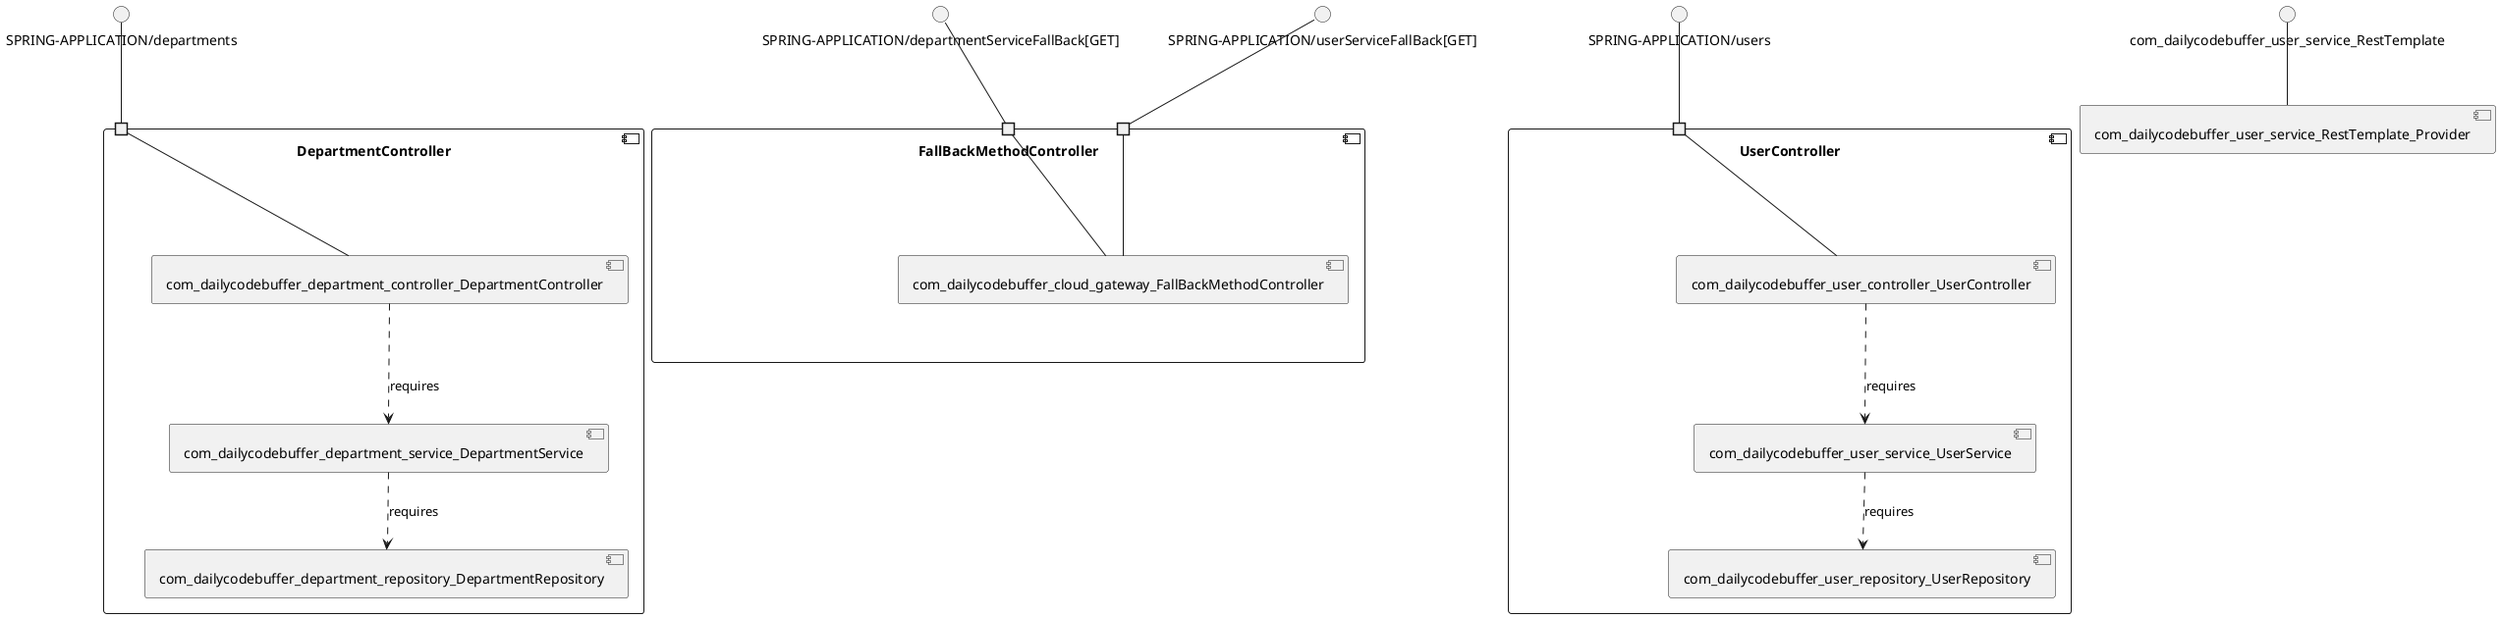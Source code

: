 @startuml
skinparam fixCircleLabelOverlapping true
skinparam componentStyle uml2
component "DepartmentController\n\n\n\n\n\n" {
[com_dailycodebuffer_department_repository_DepartmentRepository]
[com_dailycodebuffer_department_service_DepartmentService]
[com_dailycodebuffer_department_controller_DepartmentController]
portin " " as DepartmentController_requires_SPRING_APPLICATION_departments
[com_dailycodebuffer_department_controller_DepartmentController]..>[com_dailycodebuffer_department_service_DepartmentService] : requires
[com_dailycodebuffer_department_service_DepartmentService]..>[com_dailycodebuffer_department_repository_DepartmentRepository] : requires
"DepartmentController_requires_SPRING_APPLICATION_departments"--[com_dailycodebuffer_department_controller_DepartmentController]
}
interface "SPRING-APPLICATION/departments" as interface.SPRING_APPLICATION_departments
interface.SPRING_APPLICATION_departments--"DepartmentController_requires_SPRING_APPLICATION_departments"
component "FallBackMethodController\n\n\n\n\n\n" {
[com_dailycodebuffer_cloud_gateway_FallBackMethodController]
portin " " as FallBackMethodController_requires_SPRING_APPLICATION_userServiceFallBack_GET_
portin " " as FallBackMethodController_requires_SPRING_APPLICATION_departmentServiceFallBack_GET_
"FallBackMethodController_requires_SPRING_APPLICATION_userServiceFallBack_GET_"--[com_dailycodebuffer_cloud_gateway_FallBackMethodController]
"FallBackMethodController_requires_SPRING_APPLICATION_departmentServiceFallBack_GET_"--[com_dailycodebuffer_cloud_gateway_FallBackMethodController]
}
interface "SPRING-APPLICATION/departmentServiceFallBack[GET]" as interface.SPRING_APPLICATION_departmentServiceFallBack_GET_
interface.SPRING_APPLICATION_departmentServiceFallBack_GET_--"FallBackMethodController_requires_SPRING_APPLICATION_departmentServiceFallBack_GET_"
interface "SPRING-APPLICATION/userServiceFallBack[GET]" as interface.SPRING_APPLICATION_userServiceFallBack_GET_
interface.SPRING_APPLICATION_userServiceFallBack_GET_--"FallBackMethodController_requires_SPRING_APPLICATION_userServiceFallBack_GET_"
component "UserController\n\n\n\n\n\n" {
[com_dailycodebuffer_user_service_UserService]
[com_dailycodebuffer_user_repository_UserRepository]
[com_dailycodebuffer_user_controller_UserController]
portin " " as UserController_requires_SPRING_APPLICATION_users
[com_dailycodebuffer_user_controller_UserController]..>[com_dailycodebuffer_user_service_UserService] : requires
[com_dailycodebuffer_user_service_UserService]..>[com_dailycodebuffer_user_repository_UserRepository] : requires
"UserController_requires_SPRING_APPLICATION_users"--[com_dailycodebuffer_user_controller_UserController]
}
interface "SPRING-APPLICATION/users" as interface.SPRING_APPLICATION_users
interface.SPRING_APPLICATION_users--"UserController_requires_SPRING_APPLICATION_users"
interface "com_dailycodebuffer_user_service_RestTemplate" as interface.com_dailycodebuffer_user_service_RestTemplate
interface.com_dailycodebuffer_user_service_RestTemplate--[com_dailycodebuffer_user_service_RestTemplate_Provider]

@enduml

